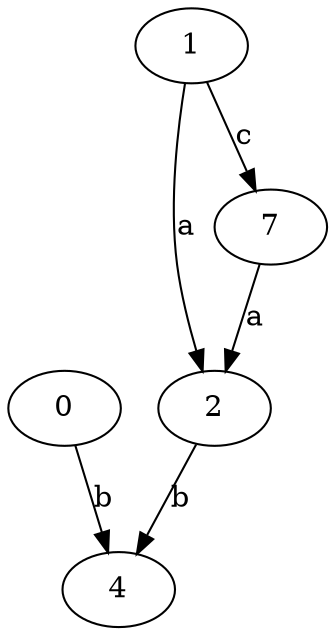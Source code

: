 strict digraph  {
0;
1;
2;
4;
7;
0 -> 4  [label=b];
1 -> 2  [label=a];
1 -> 7  [label=c];
2 -> 4  [label=b];
7 -> 2  [label=a];
}
